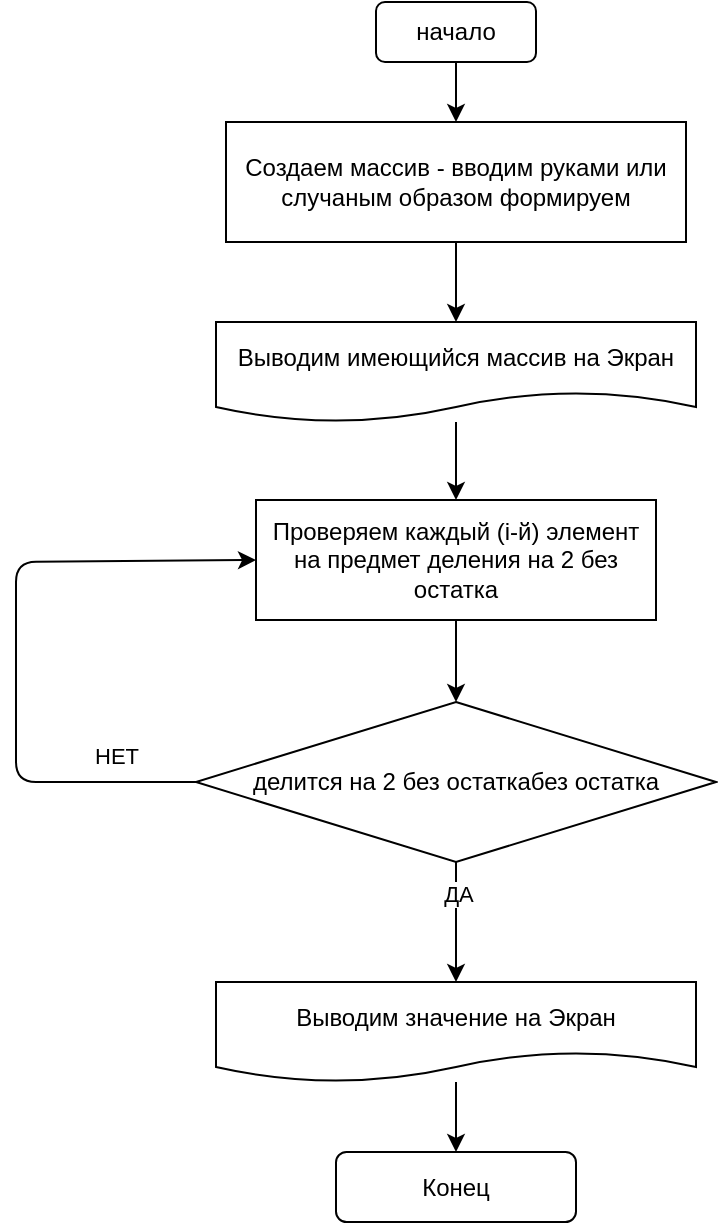 <mxfile>
    <diagram id="gMmCaiox6PvRKpHnq3hc" name="Страница 1">
        <mxGraphModel dx="1204" dy="472" grid="1" gridSize="10" guides="1" tooltips="1" connect="1" arrows="1" fold="1" page="1" pageScale="1" pageWidth="827" pageHeight="1169" math="0" shadow="0">
            <root>
                <mxCell id="0"/>
                <mxCell id="1" parent="0"/>
                <mxCell id="6" style="edgeStyle=none;html=1;exitX=0.5;exitY=1;exitDx=0;exitDy=0;entryX=0.5;entryY=0;entryDx=0;entryDy=0;" edge="1" parent="1" source="4" target="5">
                    <mxGeometry relative="1" as="geometry"/>
                </mxCell>
                <mxCell id="4" value="начало" style="rounded=1;whiteSpace=wrap;html=1;" vertex="1" parent="1">
                    <mxGeometry x="380" y="10" width="80" height="30" as="geometry"/>
                </mxCell>
                <mxCell id="9" style="edgeStyle=none;html=1;exitX=0.5;exitY=1;exitDx=0;exitDy=0;entryX=0.5;entryY=0;entryDx=0;entryDy=0;" edge="1" parent="1" source="5" target="8">
                    <mxGeometry relative="1" as="geometry"/>
                </mxCell>
                <mxCell id="5" value="Создаем массив - вводим руками или случаным образом формируем" style="rounded=0;whiteSpace=wrap;html=1;" vertex="1" parent="1">
                    <mxGeometry x="305" y="70" width="230" height="60" as="geometry"/>
                </mxCell>
                <mxCell id="11" style="edgeStyle=none;html=1;entryX=0.5;entryY=0;entryDx=0;entryDy=0;" edge="1" parent="1" source="8" target="10">
                    <mxGeometry relative="1" as="geometry"/>
                </mxCell>
                <mxCell id="8" value="Выводим имеющийся массив на Экран" style="shape=document;whiteSpace=wrap;html=1;boundedLbl=1;" vertex="1" parent="1">
                    <mxGeometry x="300" y="170" width="240" height="50" as="geometry"/>
                </mxCell>
                <mxCell id="15" style="edgeStyle=none;html=1;exitX=0.5;exitY=1;exitDx=0;exitDy=0;entryX=0.5;entryY=0;entryDx=0;entryDy=0;" edge="1" parent="1" source="10" target="12">
                    <mxGeometry relative="1" as="geometry"/>
                </mxCell>
                <mxCell id="10" value="Проверяем каждый (i-й) элемент на предмет деления на 2 без остатка" style="rounded=0;whiteSpace=wrap;html=1;" vertex="1" parent="1">
                    <mxGeometry x="320" y="259" width="200" height="60" as="geometry"/>
                </mxCell>
                <mxCell id="13" style="edgeStyle=none;html=1;exitX=0;exitY=0.5;exitDx=0;exitDy=0;entryX=0;entryY=0.5;entryDx=0;entryDy=0;" edge="1" parent="1" source="12" target="10">
                    <mxGeometry relative="1" as="geometry">
                        <Array as="points">
                            <mxPoint x="200" y="400"/>
                            <mxPoint x="200" y="290"/>
                        </Array>
                    </mxGeometry>
                </mxCell>
                <mxCell id="14" value="НЕТ" style="edgeLabel;html=1;align=center;verticalAlign=middle;resizable=0;points=[];" vertex="1" connectable="0" parent="13">
                    <mxGeometry x="0.103" relative="1" as="geometry">
                        <mxPoint x="50" y="73" as="offset"/>
                    </mxGeometry>
                </mxCell>
                <mxCell id="17" style="edgeStyle=none;html=1;exitX=0.5;exitY=1;exitDx=0;exitDy=0;entryX=0.5;entryY=0;entryDx=0;entryDy=0;" edge="1" parent="1" source="12" target="16">
                    <mxGeometry relative="1" as="geometry"/>
                </mxCell>
                <mxCell id="20" value="ДА" style="edgeLabel;html=1;align=center;verticalAlign=middle;resizable=0;points=[];" vertex="1" connectable="0" parent="17">
                    <mxGeometry x="-0.467" y="1" relative="1" as="geometry">
                        <mxPoint as="offset"/>
                    </mxGeometry>
                </mxCell>
                <mxCell id="12" value="делится на 2 без остаткабез остатка" style="rhombus;whiteSpace=wrap;html=1;" vertex="1" parent="1">
                    <mxGeometry x="290" y="360" width="260" height="80" as="geometry"/>
                </mxCell>
                <mxCell id="19" style="edgeStyle=none;html=1;entryX=0.5;entryY=0;entryDx=0;entryDy=0;" edge="1" parent="1" source="16" target="18">
                    <mxGeometry relative="1" as="geometry"/>
                </mxCell>
                <mxCell id="16" value="Выводим значение на Экран" style="shape=document;whiteSpace=wrap;html=1;boundedLbl=1;" vertex="1" parent="1">
                    <mxGeometry x="300" y="500" width="240" height="50" as="geometry"/>
                </mxCell>
                <mxCell id="18" value="Конец" style="rounded=1;whiteSpace=wrap;html=1;" vertex="1" parent="1">
                    <mxGeometry x="360" y="585" width="120" height="35" as="geometry"/>
                </mxCell>
            </root>
        </mxGraphModel>
    </diagram>
</mxfile>